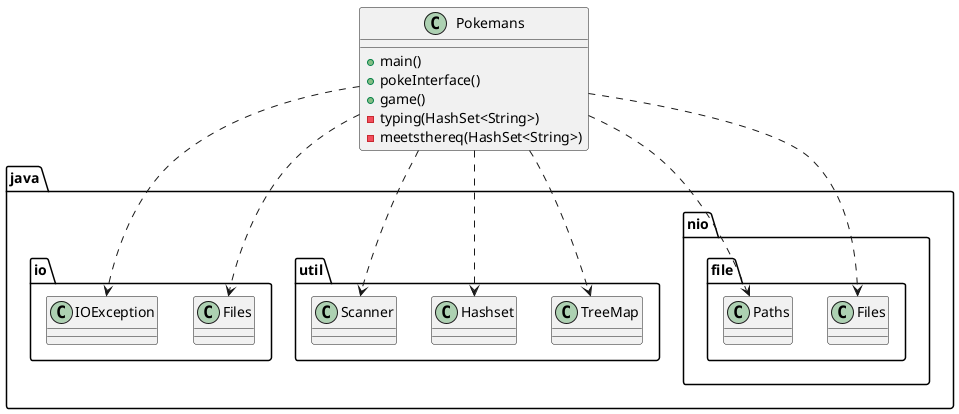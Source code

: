 @startuml Pokemon
class Pokemans{
+main()
+pokeInterface()
+game()
-typing(HashSet<String>)
-meetsthereq(HashSet<String>)
}
Pokemans ..> java.nio.file.Files
Pokemans ..> java.nio.file.Paths
Pokemans ..> java.util.TreeMap
Pokemans ..> java.util.Hashset
Pokemans ..> java.util.Scanner
Pokemans ..> java.io.Files
Pokemans ..> java.io.IOException
@enduml
